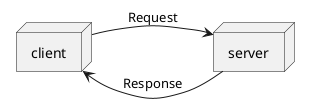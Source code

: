 @startuml
skinparam monochrome true
left to right direction

node client
node server

client -> server :  Request
client -[hidden]- server
server -> client : Response
@enduml
